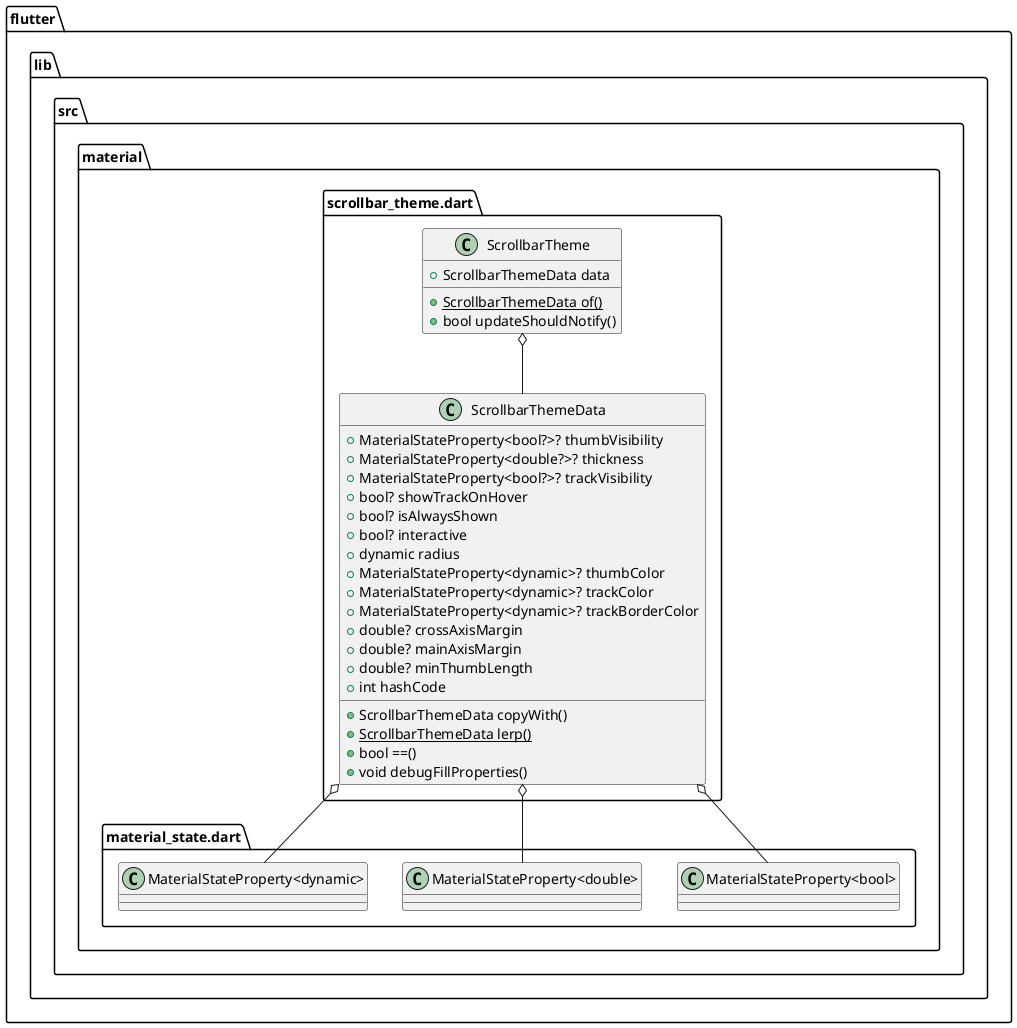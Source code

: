 @startuml
set namespaceSeparator ::

class "flutter::lib::src::material::scrollbar_theme.dart::ScrollbarThemeData" {
  +MaterialStateProperty<bool?>? thumbVisibility
  +MaterialStateProperty<double?>? thickness
  +MaterialStateProperty<bool?>? trackVisibility
  +bool? showTrackOnHover
  +bool? isAlwaysShown
  +bool? interactive
  +dynamic radius
  +MaterialStateProperty<dynamic>? thumbColor
  +MaterialStateProperty<dynamic>? trackColor
  +MaterialStateProperty<dynamic>? trackBorderColor
  +double? crossAxisMargin
  +double? mainAxisMargin
  +double? minThumbLength
  +int hashCode
  +ScrollbarThemeData copyWith()
  {static} +ScrollbarThemeData lerp()
  +bool ==()
  +void debugFillProperties()
}

"flutter::lib::src::material::scrollbar_theme.dart::ScrollbarThemeData" o-- "flutter::lib::src::material::material_state.dart::MaterialStateProperty<bool>"
"flutter::lib::src::material::scrollbar_theme.dart::ScrollbarThemeData" o-- "flutter::lib::src::material::material_state.dart::MaterialStateProperty<double>"
"flutter::lib::src::material::scrollbar_theme.dart::ScrollbarThemeData" o-- "flutter::lib::src::material::material_state.dart::MaterialStateProperty<dynamic>"

class "flutter::lib::src::material::scrollbar_theme.dart::ScrollbarTheme" {
  +ScrollbarThemeData data
  {static} +ScrollbarThemeData of()
  +bool updateShouldNotify()
}

"flutter::lib::src::material::scrollbar_theme.dart::ScrollbarTheme" o-- "flutter::lib::src::material::scrollbar_theme.dart::ScrollbarThemeData"


@enduml